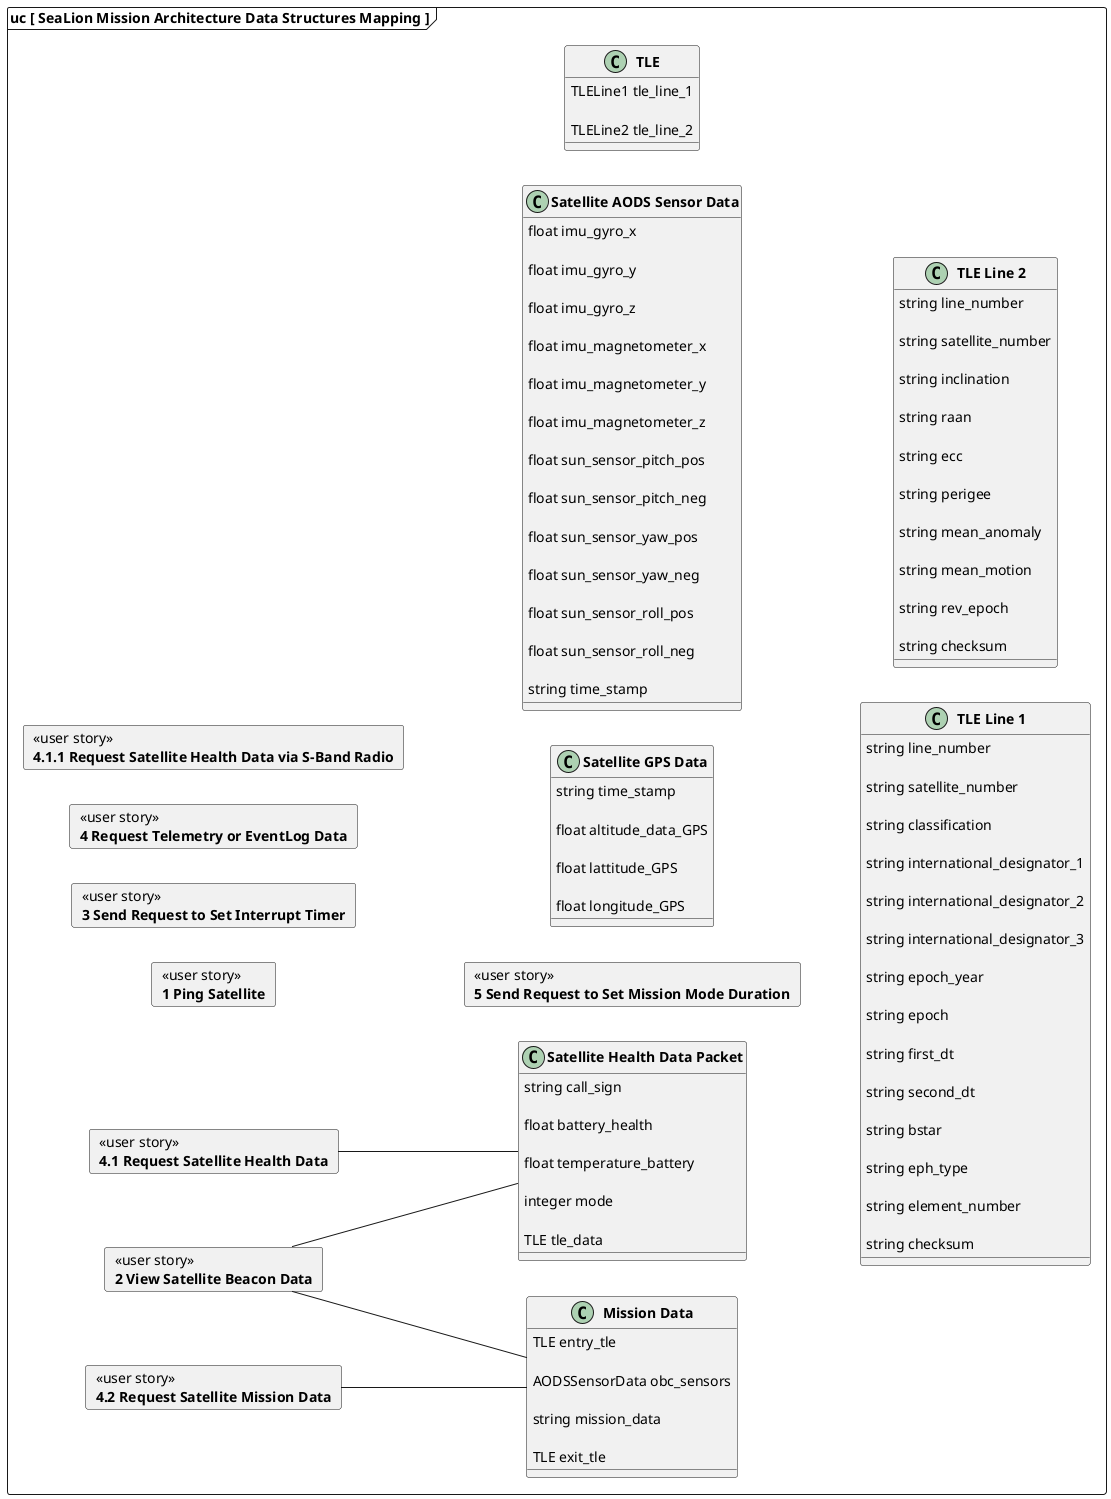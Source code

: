 @startuml
left to right direction
skinparam linetype polyline

/'
skinparam linetype ortho
'/

frame "uc [ SeaLion Mission Architecture Data Structures Mapping ]" {

    
        card us1 [
            <<user story>>
            <b>1 Ping Satellite</b>
        ]
    
        card us2 [
            <<user story>>
            <b>2 View Satellite Beacon Data</b>
        ]
    
        card us3 [
            <<user story>>
            <b>3 Send Request to Set Interrupt Timer</b>
        ]
    
        card us4 [
            <<user story>>
            <b>4 Request Telemetry or EventLog Data</b>
        ]
    
        card us4_1 [
            <<user story>>
            <b>4.1 Request Satellite Health Data</b>
        ]
    
        card us4_1_1 [
            <<user story>>
            <b>4.1.1 Request Satellite Health Data via S-Band Radio</b>
        ]
    
        card us4_2 [
            <<user story>>
            <b>4.2 Request Satellite Mission Data</b>
        ]
    
        card us5 [
            <<user story>>
            <b>5 Send Request to Set Mission Mode Duration</b>
        ]
    

    
        class "<b>Satellite Health Data Packet</b>" as dssatellite_health_data_packet {
            
                string call_sign
            
                float battery_health
            
                float temperature_battery
            
                integer mode
            
                TLE tle_data
            
        }

        
            
                
                    us2 -- dssatellite_health_data_packet
                
            
                
                    us4_1 -- dssatellite_health_data_packet
                
            
        
    
        class "<b>Satellite GPS Data</b>" as dssatellite_gps_data {
            
                string time_stamp
            
                float altitude_data_GPS
            
                float lattitude_GPS
            
                float longitude_GPS
            
        }

        
    
        class "<b>Satellite AODS Sensor Data</b>" as dssatellite_aods_sensor_data {
            
                float imu_gyro_x
            
                float imu_gyro_y
            
                float imu_gyro_z
            
                float imu_magnetometer_x
            
                float imu_magnetometer_y
            
                float imu_magnetometer_z
            
                float sun_sensor_pitch_pos
            
                float sun_sensor_pitch_neg
            
                float sun_sensor_yaw_pos
            
                float sun_sensor_yaw_neg
            
                float sun_sensor_roll_pos
            
                float sun_sensor_roll_neg
            
                string time_stamp
            
        }

        
            
                
            
        
    
        class "<b>TLE</b>" as dstle {
            
                TLELine1 tle_line_1
            
                TLELine2 tle_line_2
            
        }

        
            
                
            
        
    
        class "<b>TLE Line 1</b>" as dstle_line_1 {
            
                string line_number
            
                string satellite_number
            
                string classification
            
                string international_designator_1
            
                string international_designator_2
            
                string international_designator_3
            
                string epoch_year
            
                string epoch
            
                string first_dt
            
                string second_dt
            
                string bstar
            
                string eph_type
            
                string element_number
            
                string checksum
            
        }

        
            
                
            
        
    
        class "<b>TLE Line 2</b>" as dstle_line_2 {
            
                string line_number
            
                string satellite_number
            
                string inclination
            
                string raan
            
                string ecc
            
                string perigee
            
                string mean_anomaly
            
                string mean_motion
            
                string rev_epoch
            
                string checksum
            
        }

        
            
                
            
        
    
        class "<b>Mission Data</b>" as dsmission_data {
            
                TLE entry_tle
            
                AODSSensorData obc_sensors
            
                string mission_data
            
                TLE exit_tle
            
        }

        
            
                
                    us2 -- dsmission_data
                
            
                
                    us4_2 -- dsmission_data
                
            
        
    

}
@enduml
